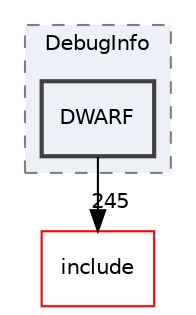 digraph "lib/DebugInfo/DWARF"
{
 // LATEX_PDF_SIZE
  bgcolor="transparent";
  edge [fontname="Helvetica",fontsize="10",labelfontname="Helvetica",labelfontsize="10"];
  node [fontname="Helvetica",fontsize="10",shape="box"];
  compound=true
  subgraph clusterdir_fd055cdb294ed2abe541ad964f928ab2 {
    graph [ bgcolor="#edf0f7", pencolor="grey50", style="filled,dashed,", label="DebugInfo", fontname="Helvetica", fontsize="10", URL="dir_fd055cdb294ed2abe541ad964f928ab2.html"]
  dir_d0459d4496fd2ef8c1cc111460b1dacb [label="DWARF", style="filled,bold,", fillcolor="#edf0f7", color="grey25", URL="dir_d0459d4496fd2ef8c1cc111460b1dacb.html"];
  }
  dir_d44c64559bbebec7f509842c48db8b23 [label="include", style="", fillcolor="#edf0f7", color="red", URL="dir_d44c64559bbebec7f509842c48db8b23.html"];
  dir_d0459d4496fd2ef8c1cc111460b1dacb->dir_d44c64559bbebec7f509842c48db8b23 [headlabel="245", labeldistance=1.5 headhref="dir_000067_000082.html"];
}

